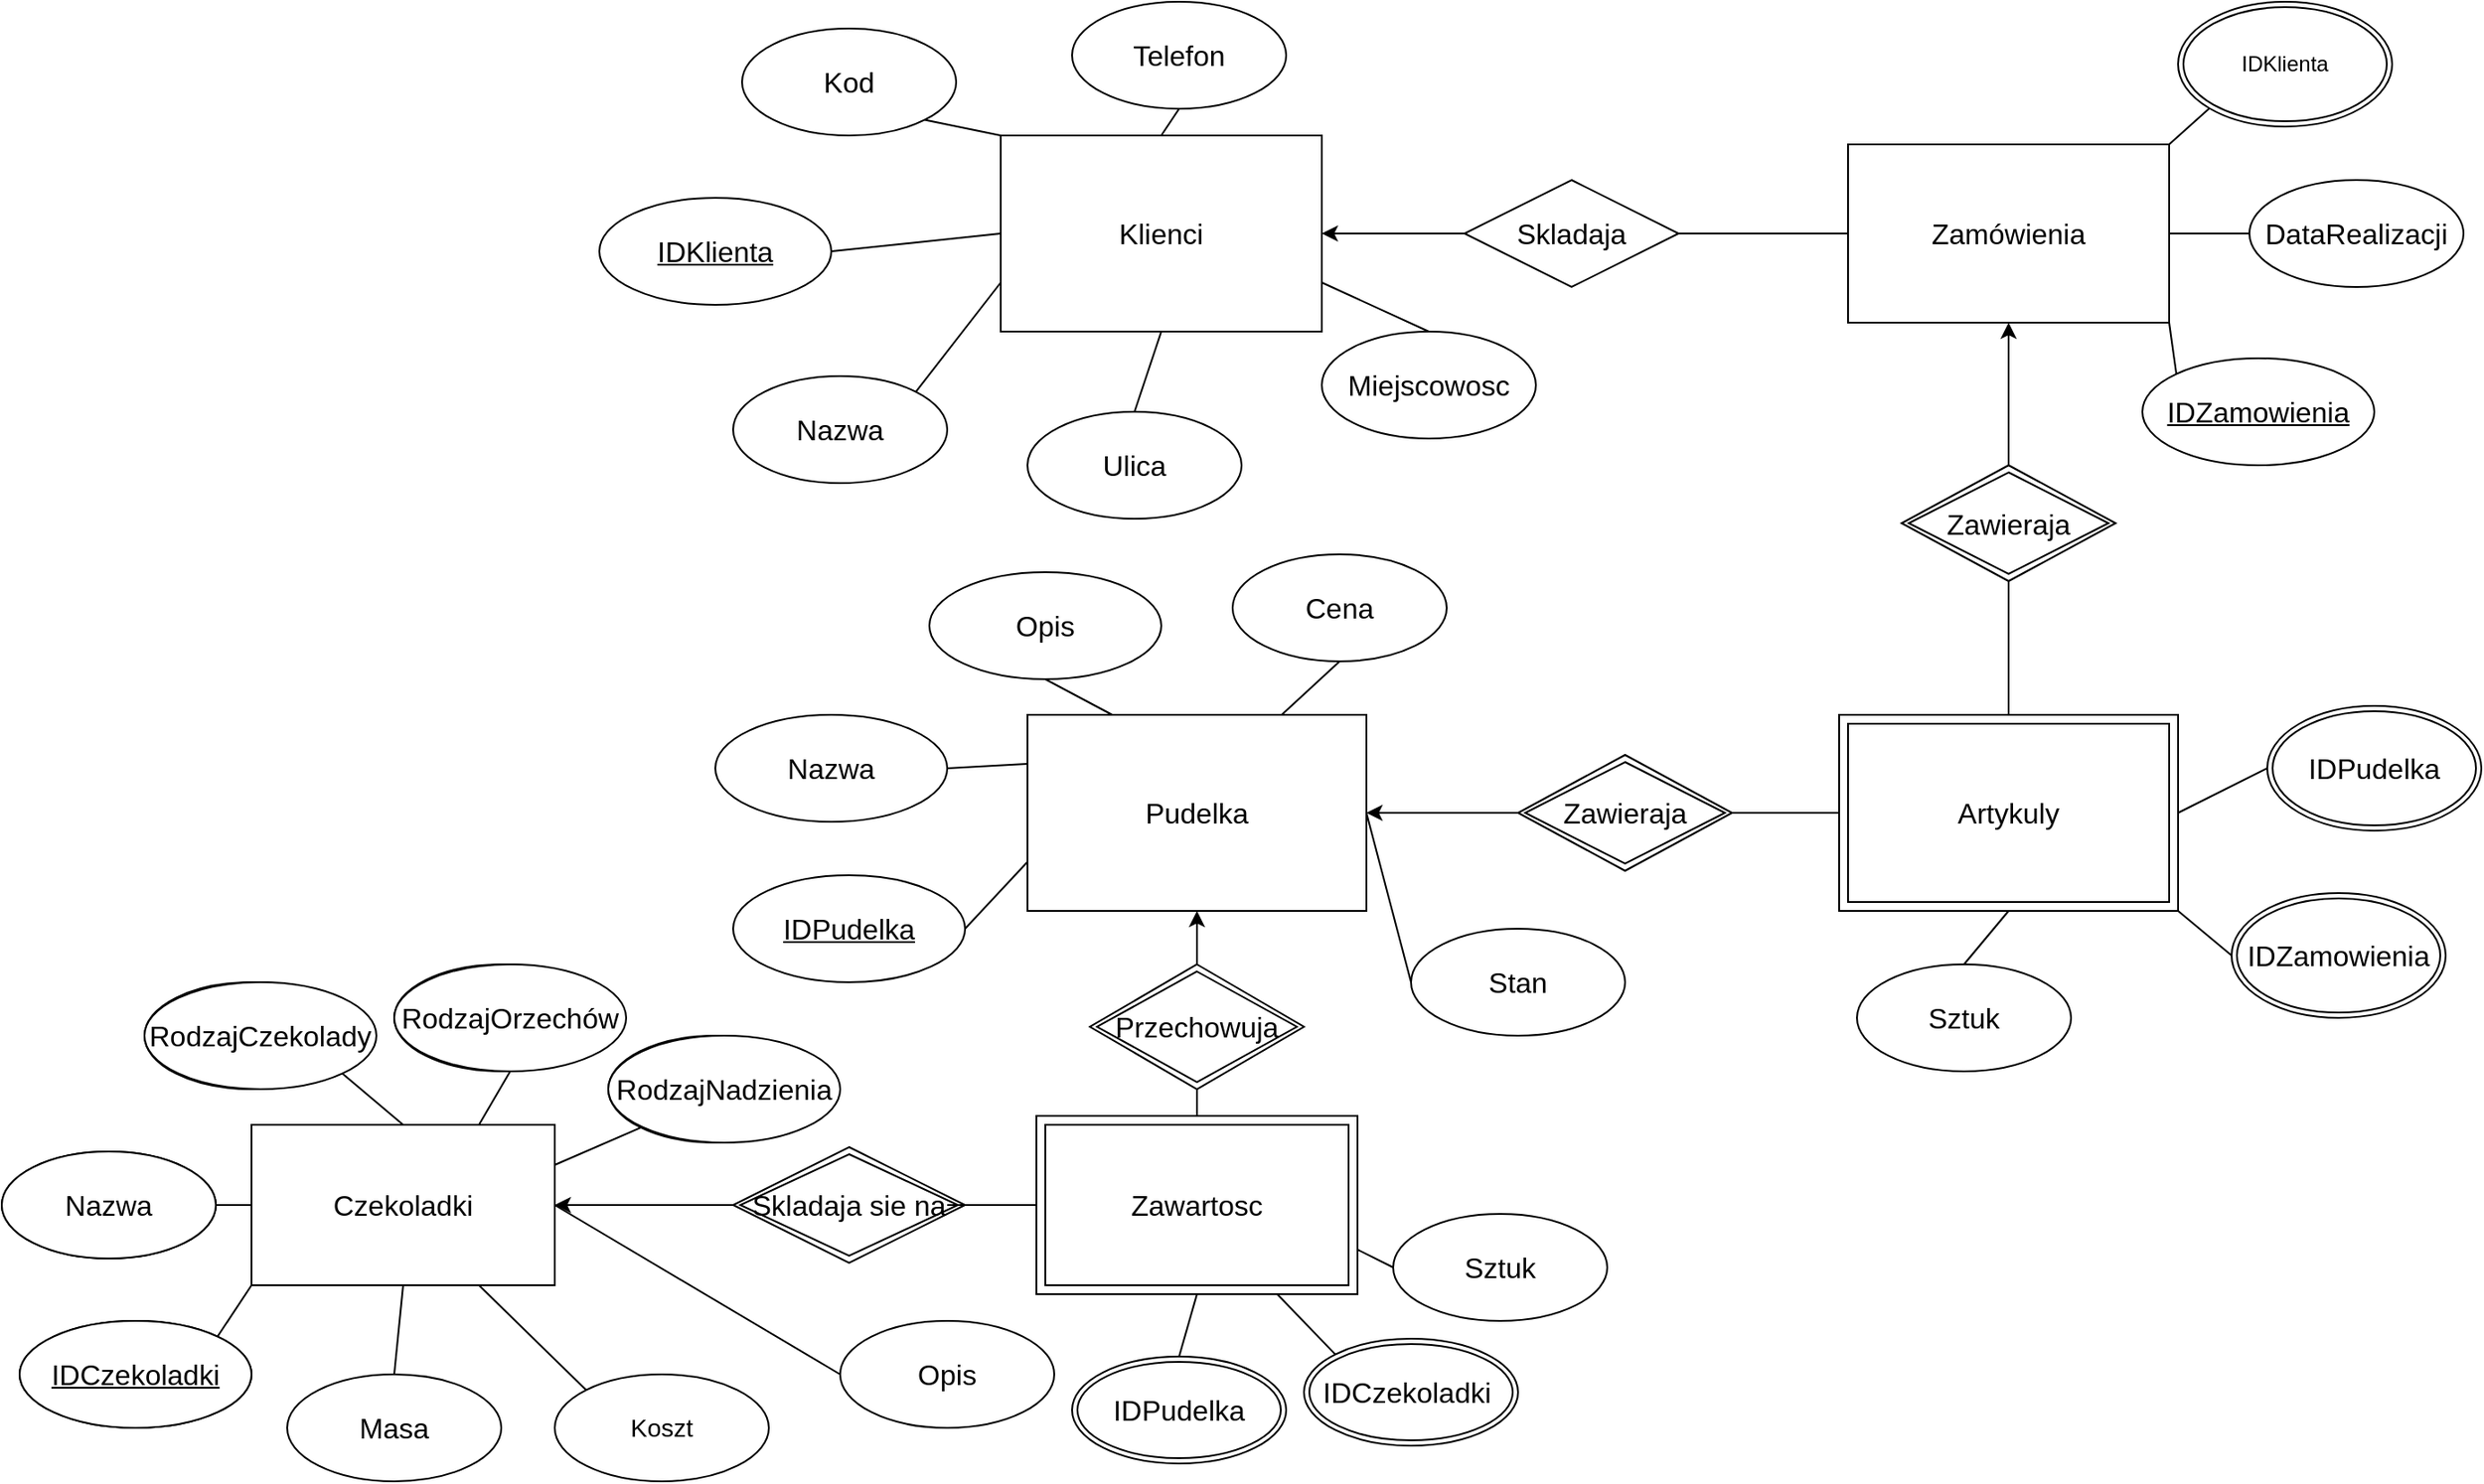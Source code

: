 <mxfile version="21.0.6" type="device"><diagram id="R2lEEEUBdFMjLlhIrx00" name="Page-1"><mxGraphModel dx="1400" dy="721" grid="1" gridSize="10" guides="1" tooltips="1" connect="1" arrows="1" fold="1" page="1" pageScale="1" pageWidth="1600" pageHeight="900" math="0" shadow="0" extFonts="Permanent Marker^https://fonts.googleapis.com/css?family=Permanent+Marker"><root><mxCell id="0"/><mxCell id="1" parent="0"/><mxCell id="v0NFaRcVbVaZVFX2gcML-2" value="&lt;font style=&quot;font-size: 16px;&quot;&gt;Czekoladki&lt;/font&gt;" style="whiteSpace=wrap;html=1;align=center;fontSize=16;" vertex="1" parent="1"><mxGeometry x="150" y="630" width="170" height="90" as="geometry"/></mxCell><mxCell id="v0NFaRcVbVaZVFX2gcML-3" value="&lt;font style=&quot;font-size: 16px;&quot;&gt;Zawartosc&lt;/font&gt;" style="shape=ext;margin=3;double=1;whiteSpace=wrap;html=1;align=center;fontSize=16;" vertex="1" parent="1"><mxGeometry x="590" y="625" width="180" height="100" as="geometry"/></mxCell><mxCell id="v0NFaRcVbVaZVFX2gcML-4" value="&lt;font style=&quot;font-size: 16px;&quot;&gt;Pudelka&lt;/font&gt;" style="whiteSpace=wrap;html=1;align=center;fontSize=16;" vertex="1" parent="1"><mxGeometry x="585" y="400" width="190" height="110" as="geometry"/></mxCell><mxCell id="v0NFaRcVbVaZVFX2gcML-5" value="&lt;font style=&quot;font-size: 16px;&quot;&gt;Artykuly&lt;/font&gt;" style="shape=ext;margin=3;double=1;whiteSpace=wrap;html=1;align=center;fontSize=16;" vertex="1" parent="1"><mxGeometry x="1040" y="400" width="190" height="110" as="geometry"/></mxCell><mxCell id="v0NFaRcVbVaZVFX2gcML-6" value="&lt;font style=&quot;font-size: 16px;&quot;&gt;Zamówienia&lt;/font&gt;" style="whiteSpace=wrap;html=1;align=center;fontSize=16;" vertex="1" parent="1"><mxGeometry x="1045" y="80" width="180" height="100" as="geometry"/></mxCell><mxCell id="v0NFaRcVbVaZVFX2gcML-7" value="&lt;font style=&quot;font-size: 16px;&quot;&gt;Klienci&lt;/font&gt;" style="whiteSpace=wrap;html=1;align=center;fontSize=16;" vertex="1" parent="1"><mxGeometry x="570" y="75" width="180" height="110" as="geometry"/></mxCell><mxCell id="v0NFaRcVbVaZVFX2gcML-8" value="Masa" style="ellipse;whiteSpace=wrap;html=1;align=center;fontSize=16;" vertex="1" parent="1"><mxGeometry x="170" y="770" width="120" height="60" as="geometry"/></mxCell><mxCell id="v0NFaRcVbVaZVFX2gcML-9" value="Koszt" style="ellipse;whiteSpace=wrap;html=1;align=center;fontSize=14;" vertex="1" parent="1"><mxGeometry x="320" y="770" width="120" height="60" as="geometry"/></mxCell><mxCell id="v0NFaRcVbVaZVFX2gcML-10" value="RodzajNadzienia" style="ellipse;whiteSpace=wrap;html=1;align=center;fontSize=14;" vertex="1" parent="1"><mxGeometry x="350" y="580" width="120" height="60" as="geometry"/></mxCell><mxCell id="v0NFaRcVbVaZVFX2gcML-11" value="RodzajOrzechów" style="ellipse;whiteSpace=wrap;html=1;align=center;fontSize=14;" vertex="1" parent="1"><mxGeometry x="230" y="540" width="120" height="60" as="geometry"/></mxCell><mxCell id="v0NFaRcVbVaZVFX2gcML-12" value="RodzajCzekolady" style="ellipse;whiteSpace=wrap;html=1;align=center;fontSize=14;" vertex="1" parent="1"><mxGeometry x="90" y="550" width="120" height="60" as="geometry"/></mxCell><mxCell id="v0NFaRcVbVaZVFX2gcML-18" value="IDCzekoladki" style="ellipse;whiteSpace=wrap;html=1;align=center;fontStyle=4;fontSize=14;" vertex="1" parent="1"><mxGeometry x="20" y="740" width="130" height="60" as="geometry"/></mxCell><mxCell id="v0NFaRcVbVaZVFX2gcML-20" value="Nazwa" style="ellipse;whiteSpace=wrap;html=1;align=center;fontSize=14;" vertex="1" parent="1"><mxGeometry x="10" y="645" width="120" height="60" as="geometry"/></mxCell><mxCell id="v0NFaRcVbVaZVFX2gcML-21" value="IDCzekoladki" style="ellipse;whiteSpace=wrap;html=1;align=center;fontStyle=4;fontSize=16;" vertex="1" parent="1"><mxGeometry x="20" y="740" width="130" height="60" as="geometry"/></mxCell><mxCell id="v0NFaRcVbVaZVFX2gcML-22" value="Nazwa" style="ellipse;whiteSpace=wrap;html=1;align=center;fontSize=16;" vertex="1" parent="1"><mxGeometry x="10" y="645" width="120" height="60" as="geometry"/></mxCell><mxCell id="v0NFaRcVbVaZVFX2gcML-23" value="RodzajCzekolady" style="ellipse;whiteSpace=wrap;html=1;align=center;fontSize=16;" vertex="1" parent="1"><mxGeometry x="90" y="550" width="130" height="60" as="geometry"/></mxCell><mxCell id="v0NFaRcVbVaZVFX2gcML-24" value="RodzajOrzechów" style="ellipse;whiteSpace=wrap;html=1;align=center;fontSize=16;" vertex="1" parent="1"><mxGeometry x="230" y="540" width="130" height="60" as="geometry"/></mxCell><mxCell id="v0NFaRcVbVaZVFX2gcML-32" style="edgeStyle=orthogonalEdgeStyle;rounded=1;orthogonalLoop=1;jettySize=auto;html=1;exitX=0;exitY=1;exitDx=0;exitDy=0;entryX=1;entryY=0.25;entryDx=0;entryDy=0;endSize=0;startSize=0;jumpStyle=line;strokeColor=none;" edge="1" parent="1" source="v0NFaRcVbVaZVFX2gcML-25" target="v0NFaRcVbVaZVFX2gcML-2"><mxGeometry relative="1" as="geometry"/></mxCell><mxCell id="v0NFaRcVbVaZVFX2gcML-25" value="RodzajNadzienia" style="ellipse;whiteSpace=wrap;html=1;align=center;fontSize=16;" vertex="1" parent="1"><mxGeometry x="350" y="580" width="130" height="60" as="geometry"/></mxCell><mxCell id="v0NFaRcVbVaZVFX2gcML-26" value="Opis" style="ellipse;whiteSpace=wrap;html=1;align=center;fontSize=16;" vertex="1" parent="1"><mxGeometry x="480" y="740" width="120" height="60" as="geometry"/></mxCell><mxCell id="v0NFaRcVbVaZVFX2gcML-41" value="" style="endArrow=none;html=1;rounded=0;exitX=0;exitY=1;exitDx=0;exitDy=0;entryX=1;entryY=0.25;entryDx=0;entryDy=0;" edge="1" parent="1" source="v0NFaRcVbVaZVFX2gcML-25" target="v0NFaRcVbVaZVFX2gcML-2"><mxGeometry width="50" height="50" relative="1" as="geometry"><mxPoint x="670" y="690" as="sourcePoint"/><mxPoint x="340" y="660" as="targetPoint"/></mxGeometry></mxCell><mxCell id="v0NFaRcVbVaZVFX2gcML-42" value="" style="endArrow=none;html=1;rounded=0;exitX=0.5;exitY=1;exitDx=0;exitDy=0;entryX=0.75;entryY=0;entryDx=0;entryDy=0;" edge="1" parent="1" source="v0NFaRcVbVaZVFX2gcML-24" target="v0NFaRcVbVaZVFX2gcML-2"><mxGeometry width="50" height="50" relative="1" as="geometry"><mxPoint x="379" y="641" as="sourcePoint"/><mxPoint x="330" y="663" as="targetPoint"/></mxGeometry></mxCell><mxCell id="v0NFaRcVbVaZVFX2gcML-43" value="" style="endArrow=none;html=1;rounded=0;exitX=1;exitY=1;exitDx=0;exitDy=0;entryX=0.5;entryY=0;entryDx=0;entryDy=0;" edge="1" parent="1" source="v0NFaRcVbVaZVFX2gcML-23" target="v0NFaRcVbVaZVFX2gcML-2"><mxGeometry width="50" height="50" relative="1" as="geometry"><mxPoint x="305" y="610" as="sourcePoint"/><mxPoint x="288" y="640" as="targetPoint"/><Array as="points"/></mxGeometry></mxCell><mxCell id="v0NFaRcVbVaZVFX2gcML-45" value="" style="endArrow=none;html=1;rounded=0;exitX=0;exitY=0.5;exitDx=0;exitDy=0;entryX=1;entryY=0.5;entryDx=0;entryDy=0;" edge="1" parent="1" source="v0NFaRcVbVaZVFX2gcML-2" target="v0NFaRcVbVaZVFX2gcML-22"><mxGeometry width="50" height="50" relative="1" as="geometry"><mxPoint x="315" y="620" as="sourcePoint"/><mxPoint x="298" y="650" as="targetPoint"/></mxGeometry></mxCell><mxCell id="v0NFaRcVbVaZVFX2gcML-46" value="" style="endArrow=none;html=1;rounded=0;exitX=0;exitY=1;exitDx=0;exitDy=0;entryX=1;entryY=0;entryDx=0;entryDy=0;" edge="1" parent="1" source="v0NFaRcVbVaZVFX2gcML-2" target="v0NFaRcVbVaZVFX2gcML-21"><mxGeometry width="50" height="50" relative="1" as="geometry"><mxPoint x="325" y="630" as="sourcePoint"/><mxPoint x="308" y="660" as="targetPoint"/></mxGeometry></mxCell><mxCell id="v0NFaRcVbVaZVFX2gcML-49" value="" style="endArrow=none;html=1;rounded=0;exitX=0.5;exitY=1;exitDx=0;exitDy=0;entryX=0.5;entryY=0;entryDx=0;entryDy=0;" edge="1" parent="1" source="v0NFaRcVbVaZVFX2gcML-2" target="v0NFaRcVbVaZVFX2gcML-8"><mxGeometry width="50" height="50" relative="1" as="geometry"><mxPoint x="160" y="730" as="sourcePoint"/><mxPoint x="141" y="759" as="targetPoint"/></mxGeometry></mxCell><mxCell id="v0NFaRcVbVaZVFX2gcML-50" value="" style="endArrow=none;html=1;rounded=0;exitX=0.75;exitY=1;exitDx=0;exitDy=0;entryX=0;entryY=0;entryDx=0;entryDy=0;" edge="1" parent="1" source="v0NFaRcVbVaZVFX2gcML-2" target="v0NFaRcVbVaZVFX2gcML-9"><mxGeometry width="50" height="50" relative="1" as="geometry"><mxPoint x="170" y="740" as="sourcePoint"/><mxPoint x="151" y="769" as="targetPoint"/></mxGeometry></mxCell><mxCell id="v0NFaRcVbVaZVFX2gcML-51" value="" style="endArrow=none;html=1;rounded=0;exitX=1;exitY=0.5;exitDx=0;exitDy=0;entryX=0;entryY=0.5;entryDx=0;entryDy=0;" edge="1" parent="1" source="v0NFaRcVbVaZVFX2gcML-2" target="v0NFaRcVbVaZVFX2gcML-26"><mxGeometry width="50" height="50" relative="1" as="geometry"><mxPoint x="180" y="750" as="sourcePoint"/><mxPoint x="161" y="779" as="targetPoint"/></mxGeometry></mxCell><mxCell id="v0NFaRcVbVaZVFX2gcML-55" style="edgeStyle=orthogonalEdgeStyle;rounded=0;orthogonalLoop=1;jettySize=auto;html=1;exitX=0;exitY=0.5;exitDx=0;exitDy=0;entryX=1;entryY=0.5;entryDx=0;entryDy=0;" edge="1" parent="1" source="v0NFaRcVbVaZVFX2gcML-52" target="v0NFaRcVbVaZVFX2gcML-2"><mxGeometry relative="1" as="geometry"/></mxCell><mxCell id="v0NFaRcVbVaZVFX2gcML-52" value="Skladaja sie na" style="shape=rhombus;double=1;perimeter=rhombusPerimeter;whiteSpace=wrap;html=1;align=center;fontSize=16;" vertex="1" parent="1"><mxGeometry x="420" y="642.5" width="130" height="65" as="geometry"/></mxCell><mxCell id="v0NFaRcVbVaZVFX2gcML-56" value="" style="line;strokeWidth=1;rotatable=0;dashed=0;labelPosition=right;align=left;verticalAlign=middle;spacingTop=0;spacingLeft=6;points=[];portConstraint=eastwest;" vertex="1" parent="1"><mxGeometry x="540" y="670" width="50" height="10" as="geometry"/></mxCell><mxCell id="v0NFaRcVbVaZVFX2gcML-58" value="IDCzekoladki&amp;nbsp;" style="ellipse;shape=doubleEllipse;margin=3;whiteSpace=wrap;html=1;align=center;fontSize=16;" vertex="1" parent="1"><mxGeometry x="740" y="750" width="120" height="60" as="geometry"/></mxCell><mxCell id="v0NFaRcVbVaZVFX2gcML-60" value="IDPudelka" style="ellipse;shape=doubleEllipse;margin=3;whiteSpace=wrap;html=1;align=center;fontSize=16;" vertex="1" parent="1"><mxGeometry x="610" y="760" width="120" height="60" as="geometry"/></mxCell><mxCell id="v0NFaRcVbVaZVFX2gcML-62" value="Sztuk" style="ellipse;whiteSpace=wrap;html=1;align=center;fontSize=16;" vertex="1" parent="1"><mxGeometry x="790" y="680" width="120" height="60" as="geometry"/></mxCell><mxCell id="v0NFaRcVbVaZVFX2gcML-64" value="" style="endArrow=none;html=1;rounded=0;exitX=0.5;exitY=0;exitDx=0;exitDy=0;entryX=0.5;entryY=1;entryDx=0;entryDy=0;" edge="1" parent="1" source="v0NFaRcVbVaZVFX2gcML-60" target="v0NFaRcVbVaZVFX2gcML-3"><mxGeometry width="50" height="50" relative="1" as="geometry"><mxPoint x="670" y="560" as="sourcePoint"/><mxPoint x="720" y="510" as="targetPoint"/></mxGeometry></mxCell><mxCell id="v0NFaRcVbVaZVFX2gcML-65" value="" style="endArrow=none;html=1;rounded=0;exitX=0;exitY=0;exitDx=0;exitDy=0;entryX=0.75;entryY=1;entryDx=0;entryDy=0;" edge="1" parent="1" source="v0NFaRcVbVaZVFX2gcML-58" target="v0NFaRcVbVaZVFX2gcML-3"><mxGeometry width="50" height="50" relative="1" as="geometry"><mxPoint x="670" y="560" as="sourcePoint"/><mxPoint x="720" y="510" as="targetPoint"/></mxGeometry></mxCell><mxCell id="v0NFaRcVbVaZVFX2gcML-66" value="" style="endArrow=none;html=1;rounded=0;exitX=0;exitY=0.5;exitDx=0;exitDy=0;entryX=1;entryY=0.75;entryDx=0;entryDy=0;" edge="1" parent="1" source="v0NFaRcVbVaZVFX2gcML-62" target="v0NFaRcVbVaZVFX2gcML-3"><mxGeometry width="50" height="50" relative="1" as="geometry"><mxPoint x="670" y="560" as="sourcePoint"/><mxPoint x="720" y="510" as="targetPoint"/></mxGeometry></mxCell><mxCell id="v0NFaRcVbVaZVFX2gcML-68" style="edgeStyle=orthogonalEdgeStyle;rounded=0;orthogonalLoop=1;jettySize=auto;html=1;exitX=0.5;exitY=0;exitDx=0;exitDy=0;entryX=0.5;entryY=1;entryDx=0;entryDy=0;" edge="1" parent="1" source="v0NFaRcVbVaZVFX2gcML-67" target="v0NFaRcVbVaZVFX2gcML-4"><mxGeometry relative="1" as="geometry"/></mxCell><mxCell id="v0NFaRcVbVaZVFX2gcML-67" value="Przechowuja" style="shape=rhombus;double=1;perimeter=rhombusPerimeter;whiteSpace=wrap;html=1;align=center;fontSize=16;" vertex="1" parent="1"><mxGeometry x="620" y="540" width="120" height="70" as="geometry"/></mxCell><mxCell id="v0NFaRcVbVaZVFX2gcML-69" value="" style="endArrow=none;html=1;rounded=0;exitX=0.5;exitY=0;exitDx=0;exitDy=0;entryX=0.5;entryY=1;entryDx=0;entryDy=0;" edge="1" parent="1" source="v0NFaRcVbVaZVFX2gcML-3" target="v0NFaRcVbVaZVFX2gcML-67"><mxGeometry width="50" height="50" relative="1" as="geometry"><mxPoint x="670" y="560" as="sourcePoint"/><mxPoint x="720" y="510" as="targetPoint"/></mxGeometry></mxCell><mxCell id="v0NFaRcVbVaZVFX2gcML-73" value="IDPudelka" style="ellipse;whiteSpace=wrap;html=1;align=center;fontStyle=4;fontSize=16;" vertex="1" parent="1"><mxGeometry x="420" y="490" width="130" height="60" as="geometry"/></mxCell><mxCell id="v0NFaRcVbVaZVFX2gcML-74" value="Nazwa" style="ellipse;whiteSpace=wrap;html=1;align=center;fontSize=16;" vertex="1" parent="1"><mxGeometry x="410" y="400" width="130" height="60" as="geometry"/></mxCell><mxCell id="v0NFaRcVbVaZVFX2gcML-75" value="Opis" style="ellipse;whiteSpace=wrap;html=1;align=center;fontSize=16;" vertex="1" parent="1"><mxGeometry x="530" y="320" width="130" height="60" as="geometry"/></mxCell><mxCell id="v0NFaRcVbVaZVFX2gcML-76" value="Cena" style="ellipse;whiteSpace=wrap;html=1;align=center;fontSize=16;" vertex="1" parent="1"><mxGeometry x="700" y="310" width="120" height="60" as="geometry"/></mxCell><mxCell id="v0NFaRcVbVaZVFX2gcML-77" value="Stan" style="ellipse;whiteSpace=wrap;html=1;align=center;fontSize=16;" vertex="1" parent="1"><mxGeometry x="800" y="520" width="120" height="60" as="geometry"/></mxCell><mxCell id="v0NFaRcVbVaZVFX2gcML-78" value="" style="endArrow=none;html=1;rounded=0;exitX=1;exitY=0.5;exitDx=0;exitDy=0;entryX=0;entryY=0.75;entryDx=0;entryDy=0;" edge="1" parent="1" source="v0NFaRcVbVaZVFX2gcML-73" target="v0NFaRcVbVaZVFX2gcML-4"><mxGeometry width="50" height="50" relative="1" as="geometry"><mxPoint x="670" y="560" as="sourcePoint"/><mxPoint x="720" y="510" as="targetPoint"/></mxGeometry></mxCell><mxCell id="v0NFaRcVbVaZVFX2gcML-79" value="" style="endArrow=none;html=1;rounded=0;exitX=0;exitY=0.5;exitDx=0;exitDy=0;entryX=1;entryY=0.5;entryDx=0;entryDy=0;" edge="1" parent="1" source="v0NFaRcVbVaZVFX2gcML-77" target="v0NFaRcVbVaZVFX2gcML-4"><mxGeometry width="50" height="50" relative="1" as="geometry"><mxPoint x="670" y="560" as="sourcePoint"/><mxPoint x="790" y="450" as="targetPoint"/></mxGeometry></mxCell><mxCell id="v0NFaRcVbVaZVFX2gcML-80" value="" style="endArrow=none;html=1;rounded=0;exitX=0.5;exitY=1;exitDx=0;exitDy=0;entryX=0.75;entryY=0;entryDx=0;entryDy=0;" edge="1" parent="1" source="v0NFaRcVbVaZVFX2gcML-76" target="v0NFaRcVbVaZVFX2gcML-4"><mxGeometry width="50" height="50" relative="1" as="geometry"><mxPoint x="820" y="420" as="sourcePoint"/><mxPoint x="785" y="465" as="targetPoint"/></mxGeometry></mxCell><mxCell id="v0NFaRcVbVaZVFX2gcML-81" value="" style="endArrow=none;html=1;rounded=0;exitX=0.25;exitY=0;exitDx=0;exitDy=0;entryX=0.5;entryY=1;entryDx=0;entryDy=0;" edge="1" parent="1" source="v0NFaRcVbVaZVFX2gcML-4" target="v0NFaRcVbVaZVFX2gcML-75"><mxGeometry width="50" height="50" relative="1" as="geometry"><mxPoint x="830" y="430" as="sourcePoint"/><mxPoint x="795" y="475" as="targetPoint"/></mxGeometry></mxCell><mxCell id="v0NFaRcVbVaZVFX2gcML-82" value="" style="endArrow=none;html=1;rounded=0;exitX=0;exitY=0.25;exitDx=0;exitDy=0;entryX=1;entryY=0.5;entryDx=0;entryDy=0;" edge="1" parent="1" source="v0NFaRcVbVaZVFX2gcML-4" target="v0NFaRcVbVaZVFX2gcML-74"><mxGeometry width="50" height="50" relative="1" as="geometry"><mxPoint x="840" y="440" as="sourcePoint"/><mxPoint x="805" y="485" as="targetPoint"/></mxGeometry></mxCell><mxCell id="v0NFaRcVbVaZVFX2gcML-84" style="edgeStyle=orthogonalEdgeStyle;rounded=0;orthogonalLoop=1;jettySize=auto;html=1;exitX=0;exitY=0.5;exitDx=0;exitDy=0;entryX=1;entryY=0.5;entryDx=0;entryDy=0;" edge="1" parent="1" source="v0NFaRcVbVaZVFX2gcML-83" target="v0NFaRcVbVaZVFX2gcML-4"><mxGeometry relative="1" as="geometry"/></mxCell><mxCell id="v0NFaRcVbVaZVFX2gcML-83" value="Zawieraja" style="shape=rhombus;double=1;perimeter=rhombusPerimeter;whiteSpace=wrap;html=1;align=center;fontSize=16;" vertex="1" parent="1"><mxGeometry x="860" y="422.5" width="120" height="65" as="geometry"/></mxCell><mxCell id="v0NFaRcVbVaZVFX2gcML-85" value="" style="endArrow=none;html=1;rounded=0;exitX=0;exitY=0.5;exitDx=0;exitDy=0;entryX=1;entryY=0.5;entryDx=0;entryDy=0;" edge="1" parent="1" source="v0NFaRcVbVaZVFX2gcML-5" target="v0NFaRcVbVaZVFX2gcML-83"><mxGeometry width="50" height="50" relative="1" as="geometry"><mxPoint x="670" y="560" as="sourcePoint"/><mxPoint x="720" y="510" as="targetPoint"/></mxGeometry></mxCell><mxCell id="v0NFaRcVbVaZVFX2gcML-86" value="IDPudelka" style="ellipse;shape=doubleEllipse;margin=3;whiteSpace=wrap;html=1;align=center;fontSize=16;" vertex="1" parent="1"><mxGeometry x="1280" y="395" width="120" height="70" as="geometry"/></mxCell><mxCell id="v0NFaRcVbVaZVFX2gcML-87" value="IDZamowienia" style="ellipse;shape=doubleEllipse;margin=3;whiteSpace=wrap;html=1;align=center;fontSize=16;" vertex="1" parent="1"><mxGeometry x="1260" y="500" width="120" height="70" as="geometry"/></mxCell><mxCell id="v0NFaRcVbVaZVFX2gcML-88" value="Sztuk" style="ellipse;whiteSpace=wrap;html=1;align=center;fontSize=16;" vertex="1" parent="1"><mxGeometry x="1050" y="540" width="120" height="60" as="geometry"/></mxCell><mxCell id="v0NFaRcVbVaZVFX2gcML-89" value="" style="endArrow=none;html=1;rounded=0;entryX=0;entryY=0.5;entryDx=0;entryDy=0;exitX=1;exitY=0.5;exitDx=0;exitDy=0;" edge="1" parent="1" source="v0NFaRcVbVaZVFX2gcML-5" target="v0NFaRcVbVaZVFX2gcML-86"><mxGeometry width="50" height="50" relative="1" as="geometry"><mxPoint x="750" y="420" as="sourcePoint"/><mxPoint x="800" y="370" as="targetPoint"/></mxGeometry></mxCell><mxCell id="v0NFaRcVbVaZVFX2gcML-90" value="" style="endArrow=none;html=1;rounded=0;entryX=0;entryY=0.5;entryDx=0;entryDy=0;exitX=1;exitY=1;exitDx=0;exitDy=0;" edge="1" parent="1" source="v0NFaRcVbVaZVFX2gcML-5" target="v0NFaRcVbVaZVFX2gcML-87"><mxGeometry width="50" height="50" relative="1" as="geometry"><mxPoint x="750" y="420" as="sourcePoint"/><mxPoint x="800" y="370" as="targetPoint"/></mxGeometry></mxCell><mxCell id="v0NFaRcVbVaZVFX2gcML-91" value="" style="endArrow=none;html=1;rounded=0;exitX=0.5;exitY=0;exitDx=0;exitDy=0;entryX=0.5;entryY=1;entryDx=0;entryDy=0;" edge="1" parent="1" source="v0NFaRcVbVaZVFX2gcML-88" target="v0NFaRcVbVaZVFX2gcML-5"><mxGeometry width="50" height="50" relative="1" as="geometry"><mxPoint x="750" y="420" as="sourcePoint"/><mxPoint x="800" y="370" as="targetPoint"/></mxGeometry></mxCell><mxCell id="v0NFaRcVbVaZVFX2gcML-93" style="edgeStyle=orthogonalEdgeStyle;rounded=0;orthogonalLoop=1;jettySize=auto;html=1;exitX=0.5;exitY=0;exitDx=0;exitDy=0;entryX=0.5;entryY=1;entryDx=0;entryDy=0;" edge="1" parent="1" source="v0NFaRcVbVaZVFX2gcML-92" target="v0NFaRcVbVaZVFX2gcML-6"><mxGeometry relative="1" as="geometry"/></mxCell><mxCell id="v0NFaRcVbVaZVFX2gcML-92" value="Zawieraja" style="shape=rhombus;double=1;perimeter=rhombusPerimeter;whiteSpace=wrap;html=1;align=center;fontSize=16;" vertex="1" parent="1"><mxGeometry x="1075" y="260" width="120" height="65" as="geometry"/></mxCell><mxCell id="v0NFaRcVbVaZVFX2gcML-95" value="" style="endArrow=none;html=1;rounded=0;exitX=0.5;exitY=0;exitDx=0;exitDy=0;entryX=0.5;entryY=1;entryDx=0;entryDy=0;" edge="1" parent="1" source="v0NFaRcVbVaZVFX2gcML-5" target="v0NFaRcVbVaZVFX2gcML-92"><mxGeometry width="50" height="50" relative="1" as="geometry"><mxPoint x="750" y="420" as="sourcePoint"/><mxPoint x="800" y="370" as="targetPoint"/></mxGeometry></mxCell><mxCell id="v0NFaRcVbVaZVFX2gcML-97" style="edgeStyle=orthogonalEdgeStyle;rounded=0;orthogonalLoop=1;jettySize=auto;html=1;exitX=0;exitY=0.5;exitDx=0;exitDy=0;entryX=1;entryY=0.5;entryDx=0;entryDy=0;" edge="1" parent="1" source="v0NFaRcVbVaZVFX2gcML-96" target="v0NFaRcVbVaZVFX2gcML-7"><mxGeometry relative="1" as="geometry"/></mxCell><mxCell id="v0NFaRcVbVaZVFX2gcML-96" value="Skladaja" style="shape=rhombus;perimeter=rhombusPerimeter;whiteSpace=wrap;html=1;align=center;fontSize=16;" vertex="1" parent="1"><mxGeometry x="830" y="100" width="120" height="60" as="geometry"/></mxCell><mxCell id="v0NFaRcVbVaZVFX2gcML-98" value="" style="endArrow=none;html=1;rounded=0;exitX=0;exitY=0.5;exitDx=0;exitDy=0;entryX=1;entryY=0.5;entryDx=0;entryDy=0;" edge="1" parent="1" source="v0NFaRcVbVaZVFX2gcML-6" target="v0NFaRcVbVaZVFX2gcML-96"><mxGeometry width="50" height="50" relative="1" as="geometry"><mxPoint x="750" y="420" as="sourcePoint"/><mxPoint x="800" y="370" as="targetPoint"/></mxGeometry></mxCell><mxCell id="v0NFaRcVbVaZVFX2gcML-99" value="DataRealizacji" style="ellipse;whiteSpace=wrap;html=1;align=center;fontSize=16;" vertex="1" parent="1"><mxGeometry x="1270" y="100" width="120" height="60" as="geometry"/></mxCell><mxCell id="v0NFaRcVbVaZVFX2gcML-102" value="IDKlienta" style="ellipse;shape=doubleEllipse;margin=3;whiteSpace=wrap;html=1;align=center;" vertex="1" parent="1"><mxGeometry x="1230" width="120" height="70" as="geometry"/></mxCell><mxCell id="v0NFaRcVbVaZVFX2gcML-103" value="IDZamowienia" style="ellipse;whiteSpace=wrap;html=1;align=center;fontStyle=4;fontSize=16;" vertex="1" parent="1"><mxGeometry x="1210" y="200" width="130" height="60" as="geometry"/></mxCell><mxCell id="v0NFaRcVbVaZVFX2gcML-104" value="" style="endArrow=none;html=1;rounded=0;entryX=0;entryY=1;entryDx=0;entryDy=0;exitX=1;exitY=0;exitDx=0;exitDy=0;" edge="1" parent="1" source="v0NFaRcVbVaZVFX2gcML-6" target="v0NFaRcVbVaZVFX2gcML-102"><mxGeometry width="50" height="50" relative="1" as="geometry"><mxPoint x="750" y="340" as="sourcePoint"/><mxPoint x="800" y="290" as="targetPoint"/></mxGeometry></mxCell><mxCell id="v0NFaRcVbVaZVFX2gcML-105" value="" style="endArrow=none;html=1;rounded=0;exitX=0;exitY=0;exitDx=0;exitDy=0;entryX=1;entryY=1;entryDx=0;entryDy=0;" edge="1" parent="1" source="v0NFaRcVbVaZVFX2gcML-103" target="v0NFaRcVbVaZVFX2gcML-6"><mxGeometry width="50" height="50" relative="1" as="geometry"><mxPoint x="750" y="340" as="sourcePoint"/><mxPoint x="800" y="290" as="targetPoint"/></mxGeometry></mxCell><mxCell id="v0NFaRcVbVaZVFX2gcML-106" value="" style="endArrow=none;html=1;rounded=0;entryX=0;entryY=0.5;entryDx=0;entryDy=0;exitX=1;exitY=0.5;exitDx=0;exitDy=0;" edge="1" parent="1" source="v0NFaRcVbVaZVFX2gcML-6" target="v0NFaRcVbVaZVFX2gcML-99"><mxGeometry width="50" height="50" relative="1" as="geometry"><mxPoint x="750" y="340" as="sourcePoint"/><mxPoint x="800" y="290" as="targetPoint"/></mxGeometry></mxCell><mxCell id="v0NFaRcVbVaZVFX2gcML-107" value="IDKlienta" style="ellipse;whiteSpace=wrap;html=1;align=center;fontStyle=4;fontSize=16;" vertex="1" parent="1"><mxGeometry x="345" y="110" width="130" height="60" as="geometry"/></mxCell><mxCell id="v0NFaRcVbVaZVFX2gcML-108" value="Kod" style="ellipse;whiteSpace=wrap;html=1;align=center;fontSize=16;" vertex="1" parent="1"><mxGeometry x="425" y="15" width="120" height="60" as="geometry"/></mxCell><mxCell id="v0NFaRcVbVaZVFX2gcML-109" value="Miejscowosc" style="ellipse;whiteSpace=wrap;html=1;align=center;fontSize=16;" vertex="1" parent="1"><mxGeometry x="750" y="185" width="120" height="60" as="geometry"/></mxCell><mxCell id="v0NFaRcVbVaZVFX2gcML-110" value="Nazwa" style="ellipse;whiteSpace=wrap;html=1;align=center;fontSize=16;" vertex="1" parent="1"><mxGeometry x="420" y="210" width="120" height="60" as="geometry"/></mxCell><mxCell id="v0NFaRcVbVaZVFX2gcML-111" value="Ulica" style="ellipse;whiteSpace=wrap;html=1;align=center;fontSize=16;" vertex="1" parent="1"><mxGeometry x="585" y="230" width="120" height="60" as="geometry"/></mxCell><mxCell id="v0NFaRcVbVaZVFX2gcML-112" value="Telefon" style="ellipse;whiteSpace=wrap;html=1;align=center;fontSize=16;" vertex="1" parent="1"><mxGeometry x="610" width="120" height="60" as="geometry"/></mxCell><mxCell id="v0NFaRcVbVaZVFX2gcML-113" value="" style="endArrow=none;html=1;rounded=0;entryX=0.5;entryY=0;entryDx=0;entryDy=0;exitX=1;exitY=0.75;exitDx=0;exitDy=0;" edge="1" parent="1" source="v0NFaRcVbVaZVFX2gcML-7" target="v0NFaRcVbVaZVFX2gcML-109"><mxGeometry width="50" height="50" relative="1" as="geometry"><mxPoint x="750" y="340" as="sourcePoint"/><mxPoint x="800" y="290" as="targetPoint"/></mxGeometry></mxCell><mxCell id="v0NFaRcVbVaZVFX2gcML-114" value="" style="endArrow=none;html=1;rounded=0;exitX=0.5;exitY=0;exitDx=0;exitDy=0;entryX=0.5;entryY=1;entryDx=0;entryDy=0;" edge="1" parent="1" source="v0NFaRcVbVaZVFX2gcML-111" target="v0NFaRcVbVaZVFX2gcML-7"><mxGeometry width="50" height="50" relative="1" as="geometry"><mxPoint x="750" y="340" as="sourcePoint"/><mxPoint x="800" y="290" as="targetPoint"/></mxGeometry></mxCell><mxCell id="v0NFaRcVbVaZVFX2gcML-115" value="" style="endArrow=none;html=1;rounded=0;exitX=1;exitY=0;exitDx=0;exitDy=0;entryX=0;entryY=0.75;entryDx=0;entryDy=0;" edge="1" parent="1" source="v0NFaRcVbVaZVFX2gcML-110" target="v0NFaRcVbVaZVFX2gcML-7"><mxGeometry width="50" height="50" relative="1" as="geometry"><mxPoint x="750" y="340" as="sourcePoint"/><mxPoint x="800" y="290" as="targetPoint"/></mxGeometry></mxCell><mxCell id="v0NFaRcVbVaZVFX2gcML-116" value="" style="endArrow=none;html=1;rounded=0;exitX=1;exitY=0.5;exitDx=0;exitDy=0;entryX=0;entryY=0.5;entryDx=0;entryDy=0;" edge="1" parent="1" source="v0NFaRcVbVaZVFX2gcML-107" target="v0NFaRcVbVaZVFX2gcML-7"><mxGeometry width="50" height="50" relative="1" as="geometry"><mxPoint x="750" y="340" as="sourcePoint"/><mxPoint x="800" y="290" as="targetPoint"/></mxGeometry></mxCell><mxCell id="v0NFaRcVbVaZVFX2gcML-117" value="" style="endArrow=none;html=1;rounded=0;exitX=1;exitY=1;exitDx=0;exitDy=0;entryX=0;entryY=0;entryDx=0;entryDy=0;" edge="1" parent="1" source="v0NFaRcVbVaZVFX2gcML-108" target="v0NFaRcVbVaZVFX2gcML-7"><mxGeometry width="50" height="50" relative="1" as="geometry"><mxPoint x="750" y="340" as="sourcePoint"/><mxPoint x="570" y="70" as="targetPoint"/></mxGeometry></mxCell><mxCell id="v0NFaRcVbVaZVFX2gcML-118" value="" style="endArrow=none;html=1;rounded=0;exitX=0.5;exitY=1;exitDx=0;exitDy=0;entryX=0.5;entryY=0;entryDx=0;entryDy=0;" edge="1" parent="1" source="v0NFaRcVbVaZVFX2gcML-112" target="v0NFaRcVbVaZVFX2gcML-7"><mxGeometry width="50" height="50" relative="1" as="geometry"><mxPoint x="750" y="340" as="sourcePoint"/><mxPoint x="800" y="290" as="targetPoint"/></mxGeometry></mxCell></root></mxGraphModel></diagram></mxfile>